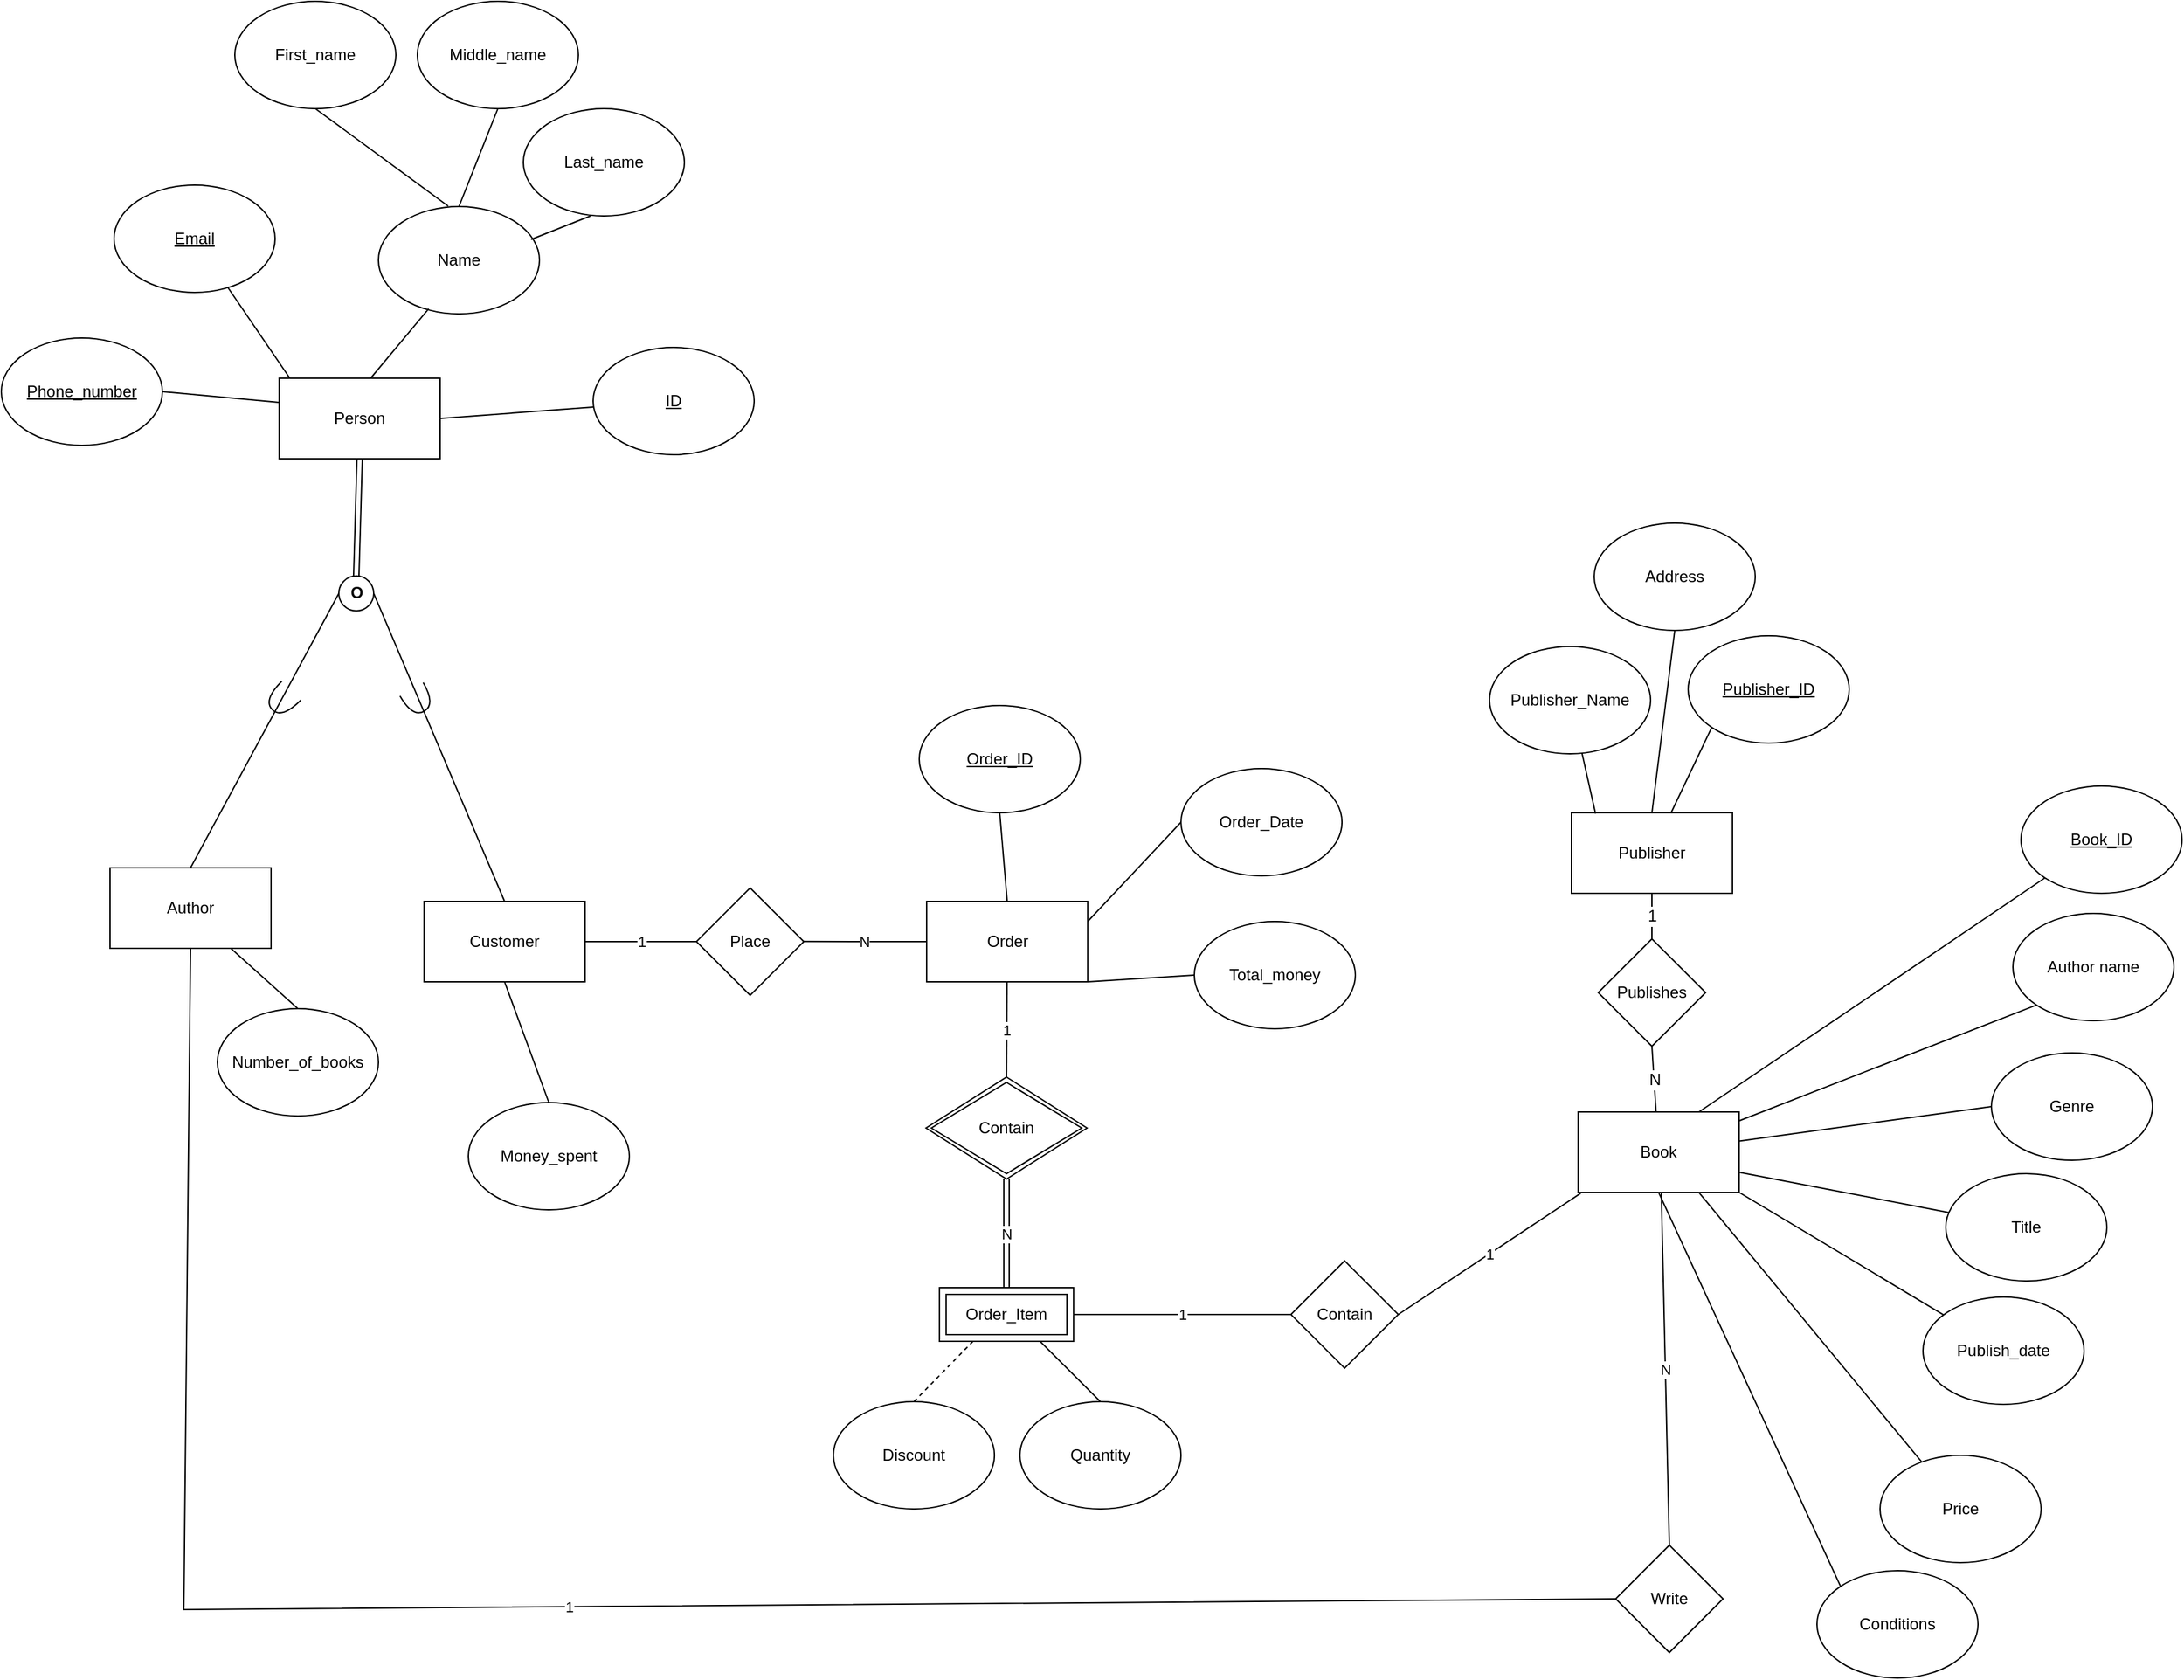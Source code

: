 <mxfile version="24.8.1" pages="2">
  <diagram name="Page-1" id="4_dgeS7d85DwzsJWw55D">
    <mxGraphModel dx="3025" dy="2105" grid="0" gridSize="10" guides="1" tooltips="1" connect="1" arrows="1" fold="1" page="0" pageScale="1" pageWidth="3000" pageHeight="3400" math="0" shadow="0">
      <root>
        <mxCell id="0" />
        <mxCell id="1" parent="0" />
        <mxCell id="o6I07O1_OOtZ4YXk67AV-3" value="Book" style="rounded=0;whiteSpace=wrap;html=1;" parent="1" vertex="1">
          <mxGeometry x="957" y="224" width="120" height="60" as="geometry" />
        </mxCell>
        <mxCell id="o6I07O1_OOtZ4YXk67AV-4" value="&lt;u&gt;Book_ID&lt;/u&gt;" style="ellipse;whiteSpace=wrap;html=1;" parent="1" vertex="1">
          <mxGeometry x="1287" y="-19" width="120" height="80" as="geometry" />
        </mxCell>
        <mxCell id="o6I07O1_OOtZ4YXk67AV-5" value="Title" style="ellipse;whiteSpace=wrap;html=1;" parent="1" vertex="1">
          <mxGeometry x="1231" y="270" width="120" height="80" as="geometry" />
        </mxCell>
        <mxCell id="o6I07O1_OOtZ4YXk67AV-6" value="Author name" style="ellipse;whiteSpace=wrap;html=1;" parent="1" vertex="1">
          <mxGeometry x="1281" y="76" width="120" height="80" as="geometry" />
        </mxCell>
        <mxCell id="o6I07O1_OOtZ4YXk67AV-8" value="Genre" style="ellipse;whiteSpace=wrap;html=1;" parent="1" vertex="1">
          <mxGeometry x="1265" y="180" width="120" height="80" as="geometry" />
        </mxCell>
        <mxCell id="o6I07O1_OOtZ4YXk67AV-12" value="" style="endArrow=none;html=1;rounded=0;fontSize=12;startSize=8;endSize=8;curved=1;entryX=0;entryY=1;entryDx=0;entryDy=0;exitX=0.992;exitY=0.117;exitDx=0;exitDy=0;exitPerimeter=0;" parent="1" source="o6I07O1_OOtZ4YXk67AV-3" target="o6I07O1_OOtZ4YXk67AV-6" edge="1">
          <mxGeometry width="50" height="50" relative="1" as="geometry">
            <mxPoint x="819" y="197" as="sourcePoint" />
            <mxPoint x="869" y="147" as="targetPoint" />
          </mxGeometry>
        </mxCell>
        <mxCell id="o6I07O1_OOtZ4YXk67AV-13" value="" style="endArrow=none;html=1;rounded=0;fontSize=12;startSize=8;endSize=8;curved=1;exitX=0;exitY=0.5;exitDx=0;exitDy=0;" parent="1" source="o6I07O1_OOtZ4YXk67AV-8" target="o6I07O1_OOtZ4YXk67AV-3" edge="1">
          <mxGeometry width="50" height="50" relative="1" as="geometry">
            <mxPoint x="786" y="271" as="sourcePoint" />
            <mxPoint x="836" y="221" as="targetPoint" />
          </mxGeometry>
        </mxCell>
        <mxCell id="o6I07O1_OOtZ4YXk67AV-16" value="" style="endArrow=none;html=1;rounded=0;fontSize=12;startSize=8;endSize=8;curved=1;exitX=0.75;exitY=0;exitDx=0;exitDy=0;" parent="1" source="o6I07O1_OOtZ4YXk67AV-3" target="o6I07O1_OOtZ4YXk67AV-4" edge="1">
          <mxGeometry width="50" height="50" relative="1" as="geometry">
            <mxPoint x="840" y="191" as="sourcePoint" />
            <mxPoint x="816" y="46" as="targetPoint" />
          </mxGeometry>
        </mxCell>
        <mxCell id="o6I07O1_OOtZ4YXk67AV-17" value="" style="endArrow=none;html=1;rounded=0;fontSize=12;startSize=8;endSize=8;curved=1;entryX=1;entryY=0.75;entryDx=0;entryDy=0;" parent="1" source="o6I07O1_OOtZ4YXk67AV-5" target="o6I07O1_OOtZ4YXk67AV-3" edge="1">
          <mxGeometry width="50" height="50" relative="1" as="geometry">
            <mxPoint x="795" y="307" as="sourcePoint" />
            <mxPoint x="845" y="257" as="targetPoint" />
          </mxGeometry>
        </mxCell>
        <mxCell id="o6I07O1_OOtZ4YXk67AV-20" value="Publisher" style="rounded=0;whiteSpace=wrap;html=1;" parent="1" vertex="1">
          <mxGeometry x="952" y="1" width="120" height="60" as="geometry" />
        </mxCell>
        <mxCell id="o6I07O1_OOtZ4YXk67AV-21" value="&lt;u&gt;Publisher_ID&lt;/u&gt;" style="ellipse;whiteSpace=wrap;html=1;" parent="1" vertex="1">
          <mxGeometry x="1039" y="-131" width="120" height="80" as="geometry" />
        </mxCell>
        <mxCell id="o6I07O1_OOtZ4YXk67AV-22" value="" style="endArrow=none;html=1;rounded=0;fontSize=12;startSize=8;endSize=8;curved=1;exitX=0;exitY=1;exitDx=0;exitDy=0;" parent="1" source="o6I07O1_OOtZ4YXk67AV-21" target="o6I07O1_OOtZ4YXk67AV-20" edge="1">
          <mxGeometry width="50" height="50" relative="1" as="geometry">
            <mxPoint x="1136.11" y="103.317" as="sourcePoint" />
            <mxPoint x="1066" y="29" as="targetPoint" />
          </mxGeometry>
        </mxCell>
        <mxCell id="o6I07O1_OOtZ4YXk67AV-23" value="Publisher_Name" style="ellipse;whiteSpace=wrap;html=1;" parent="1" vertex="1">
          <mxGeometry x="891" y="-123" width="120" height="80" as="geometry" />
        </mxCell>
        <mxCell id="o6I07O1_OOtZ4YXk67AV-24" value="" style="endArrow=none;html=1;rounded=0;fontSize=12;startSize=8;endSize=8;curved=1;exitX=0.15;exitY=0.011;exitDx=0;exitDy=0;exitPerimeter=0;" parent="1" source="o6I07O1_OOtZ4YXk67AV-20" target="o6I07O1_OOtZ4YXk67AV-23" edge="1">
          <mxGeometry width="50" height="50" relative="1" as="geometry">
            <mxPoint x="995" y="-218" as="sourcePoint" />
            <mxPoint x="921" y="-264" as="targetPoint" />
          </mxGeometry>
        </mxCell>
        <mxCell id="o6I07O1_OOtZ4YXk67AV-25" value="" style="endArrow=none;html=1;rounded=0;fontSize=12;startSize=8;endSize=8;curved=1;exitX=0.5;exitY=0;exitDx=0;exitDy=0;entryX=0.5;entryY=1;entryDx=0;entryDy=0;" parent="1" source="o6I07O1_OOtZ4YXk67AV-20" target="o6I07O1_OOtZ4YXk67AV-26" edge="1">
          <mxGeometry width="50" height="50" relative="1" as="geometry">
            <mxPoint x="1056.94" y="22.02" as="sourcePoint" />
            <mxPoint x="1050.996" y="-84.003" as="targetPoint" />
          </mxGeometry>
        </mxCell>
        <mxCell id="o6I07O1_OOtZ4YXk67AV-26" value="Address" style="ellipse;whiteSpace=wrap;html=1;" parent="1" vertex="1">
          <mxGeometry x="969" y="-215" width="120" height="80" as="geometry" />
        </mxCell>
        <mxCell id="o6I07O1_OOtZ4YXk67AV-28" value="Publishes" style="rhombus;whiteSpace=wrap;html=1;" parent="1" vertex="1">
          <mxGeometry x="972" y="95" width="80" height="80" as="geometry" />
        </mxCell>
        <mxCell id="o6I07O1_OOtZ4YXk67AV-29" value="1" style="endArrow=none;html=1;rounded=0;fontSize=12;startSize=8;endSize=8;curved=1;exitX=0.5;exitY=0;exitDx=0;exitDy=0;entryX=0.5;entryY=1;entryDx=0;entryDy=0;" parent="1" source="o6I07O1_OOtZ4YXk67AV-28" target="o6I07O1_OOtZ4YXk67AV-20" edge="1">
          <mxGeometry width="50" height="50" relative="1" as="geometry">
            <mxPoint x="961" y="102" as="sourcePoint" />
            <mxPoint x="1011" y="52" as="targetPoint" />
          </mxGeometry>
        </mxCell>
        <mxCell id="o6I07O1_OOtZ4YXk67AV-30" value="N" style="endArrow=none;html=1;rounded=0;fontSize=12;startSize=8;endSize=8;curved=1;entryX=0.5;entryY=1;entryDx=0;entryDy=0;" parent="1" source="o6I07O1_OOtZ4YXk67AV-3" target="o6I07O1_OOtZ4YXk67AV-28" edge="1">
          <mxGeometry width="50" height="50" relative="1" as="geometry">
            <mxPoint x="963" y="224" as="sourcePoint" />
            <mxPoint x="1013" y="174" as="targetPoint" />
          </mxGeometry>
        </mxCell>
        <mxCell id="jFtiMo8EwNsYXTJmnN6S-6" value="Person" style="rounded=0;whiteSpace=wrap;html=1;" parent="1" vertex="1">
          <mxGeometry x="-11" y="-323" width="120" height="60" as="geometry" />
        </mxCell>
        <mxCell id="jFtiMo8EwNsYXTJmnN6S-13" value="&lt;b&gt;O&lt;/b&gt;" style="ellipse;whiteSpace=wrap;html=1;aspect=fixed;" parent="1" vertex="1">
          <mxGeometry x="33.5" y="-175.59" width="26" height="26" as="geometry" />
        </mxCell>
        <mxCell id="jFtiMo8EwNsYXTJmnN6S-14" value="Customer" style="rounded=0;whiteSpace=wrap;html=1;" parent="1" vertex="1">
          <mxGeometry x="97" y="67.0" width="120" height="60" as="geometry" />
        </mxCell>
        <mxCell id="jFtiMo8EwNsYXTJmnN6S-15" value="" style="endArrow=none;html=1;rounded=0;exitX=0.5;exitY=0;exitDx=0;exitDy=0;entryX=1;entryY=0.5;entryDx=0;entryDy=0;" parent="1" source="jFtiMo8EwNsYXTJmnN6S-14" target="jFtiMo8EwNsYXTJmnN6S-13" edge="1">
          <mxGeometry width="50" height="50" relative="1" as="geometry">
            <mxPoint x="-12" y="-103.59" as="sourcePoint" />
            <mxPoint x="38" y="-153.59" as="targetPoint" />
          </mxGeometry>
        </mxCell>
        <mxCell id="jFtiMo8EwNsYXTJmnN6S-16" value="Author" style="rounded=0;whiteSpace=wrap;html=1;" parent="1" vertex="1">
          <mxGeometry x="-137" y="42.0" width="120" height="60" as="geometry" />
        </mxCell>
        <mxCell id="jFtiMo8EwNsYXTJmnN6S-20" value="Name" style="ellipse;whiteSpace=wrap;html=1;" parent="1" vertex="1">
          <mxGeometry x="63" y="-451" width="120" height="80" as="geometry" />
        </mxCell>
        <mxCell id="jFtiMo8EwNsYXTJmnN6S-21" value="&lt;u&gt;Email&lt;/u&gt;" style="ellipse;whiteSpace=wrap;html=1;" parent="1" vertex="1">
          <mxGeometry x="-134" y="-467" width="120" height="80" as="geometry" />
        </mxCell>
        <mxCell id="jFtiMo8EwNsYXTJmnN6S-22" value="&lt;u&gt;Phone_number&lt;/u&gt;" style="ellipse;whiteSpace=wrap;html=1;" parent="1" vertex="1">
          <mxGeometry x="-218" y="-353" width="120" height="80" as="geometry" />
        </mxCell>
        <mxCell id="jFtiMo8EwNsYXTJmnN6S-23" value="" style="endArrow=none;html=1;rounded=0;exitX=1;exitY=0.5;exitDx=0;exitDy=0;" parent="1" source="jFtiMo8EwNsYXTJmnN6S-22" edge="1">
          <mxGeometry width="50" height="50" relative="1" as="geometry">
            <mxPoint x="-61" y="-255" as="sourcePoint" />
            <mxPoint x="-11" y="-305" as="targetPoint" />
          </mxGeometry>
        </mxCell>
        <mxCell id="jFtiMo8EwNsYXTJmnN6S-24" value="" style="endArrow=none;html=1;rounded=0;entryX=0.312;entryY=0.953;entryDx=0;entryDy=0;entryPerimeter=0;exitX=0.569;exitY=-0.002;exitDx=0;exitDy=0;exitPerimeter=0;" parent="1" source="jFtiMo8EwNsYXTJmnN6S-6" target="jFtiMo8EwNsYXTJmnN6S-20" edge="1">
          <mxGeometry width="50" height="50" relative="1" as="geometry">
            <mxPoint x="63" y="-321" as="sourcePoint" />
            <mxPoint x="113" y="-371" as="targetPoint" />
          </mxGeometry>
        </mxCell>
        <mxCell id="jFtiMo8EwNsYXTJmnN6S-27" value="" style="endArrow=none;html=1;rounded=0;" parent="1" target="jFtiMo8EwNsYXTJmnN6S-21" edge="1">
          <mxGeometry width="50" height="50" relative="1" as="geometry">
            <mxPoint x="-3" y="-323" as="sourcePoint" />
            <mxPoint x="47" y="-373" as="targetPoint" />
          </mxGeometry>
        </mxCell>
        <mxCell id="jFtiMo8EwNsYXTJmnN6S-28" value="First_name" style="ellipse;whiteSpace=wrap;html=1;" parent="1" vertex="1">
          <mxGeometry x="-44" y="-604" width="120" height="80" as="geometry" />
        </mxCell>
        <mxCell id="jFtiMo8EwNsYXTJmnN6S-29" value="Middle_name" style="ellipse;whiteSpace=wrap;html=1;" parent="1" vertex="1">
          <mxGeometry x="92" y="-604" width="120" height="80" as="geometry" />
        </mxCell>
        <mxCell id="jFtiMo8EwNsYXTJmnN6S-30" value="Last_name" style="ellipse;whiteSpace=wrap;html=1;" parent="1" vertex="1">
          <mxGeometry x="171" y="-524" width="120" height="80" as="geometry" />
        </mxCell>
        <mxCell id="jFtiMo8EwNsYXTJmnN6S-31" value="" style="endArrow=none;html=1;rounded=0;entryX=0.5;entryY=1;entryDx=0;entryDy=0;exitX=0.433;exitY=-0.005;exitDx=0;exitDy=0;exitPerimeter=0;" parent="1" source="jFtiMo8EwNsYXTJmnN6S-20" target="jFtiMo8EwNsYXTJmnN6S-28" edge="1">
          <mxGeometry width="50" height="50" relative="1" as="geometry">
            <mxPoint x="107" y="-451" as="sourcePoint" />
            <mxPoint x="29.426" y="-509.716" as="targetPoint" />
          </mxGeometry>
        </mxCell>
        <mxCell id="jFtiMo8EwNsYXTJmnN6S-32" value="" style="endArrow=none;html=1;rounded=0;exitX=0.5;exitY=0;exitDx=0;exitDy=0;entryX=0.5;entryY=1;entryDx=0;entryDy=0;" parent="1" source="jFtiMo8EwNsYXTJmnN6S-20" target="jFtiMo8EwNsYXTJmnN6S-29" edge="1">
          <mxGeometry width="50" height="50" relative="1" as="geometry">
            <mxPoint x="71" y="-448" as="sourcePoint" />
            <mxPoint x="121" y="-498" as="targetPoint" />
          </mxGeometry>
        </mxCell>
        <mxCell id="jFtiMo8EwNsYXTJmnN6S-34" value="" style="endArrow=none;html=1;rounded=0;exitX=0.948;exitY=0.306;exitDx=0;exitDy=0;exitPerimeter=0;" parent="1" source="jFtiMo8EwNsYXTJmnN6S-20" edge="1">
          <mxGeometry width="50" height="50" relative="1" as="geometry">
            <mxPoint x="171" y="-394" as="sourcePoint" />
            <mxPoint x="221" y="-444" as="targetPoint" />
          </mxGeometry>
        </mxCell>
        <mxCell id="jFtiMo8EwNsYXTJmnN6S-35" value="" style="shape=requiredInterface;html=1;verticalLabelPosition=bottom;sketch=0;rotation=60;" parent="1" vertex="1">
          <mxGeometry x="83" y="-93.0" width="18.88" height="20" as="geometry" />
        </mxCell>
        <mxCell id="q8TvVPf23e_hyGu6hidc-4" value="Place" style="rhombus;whiteSpace=wrap;html=1;" parent="1" vertex="1">
          <mxGeometry x="300" y="57" width="80" height="80" as="geometry" />
        </mxCell>
        <mxCell id="q8TvVPf23e_hyGu6hidc-5" value="1" style="endArrow=none;html=1;rounded=0;entryX=0;entryY=0.5;entryDx=0;entryDy=0;exitX=1;exitY=0.5;exitDx=0;exitDy=0;" parent="1" source="jFtiMo8EwNsYXTJmnN6S-14" target="q8TvVPf23e_hyGu6hidc-4" edge="1">
          <mxGeometry width="50" height="50" relative="1" as="geometry">
            <mxPoint x="181" y="53" as="sourcePoint" />
            <mxPoint x="291" y="12" as="targetPoint" />
          </mxGeometry>
        </mxCell>
        <mxCell id="q8TvVPf23e_hyGu6hidc-6" value="Order" style="rounded=0;whiteSpace=wrap;html=1;" parent="1" vertex="1">
          <mxGeometry x="471.56" y="67" width="120" height="60" as="geometry" />
        </mxCell>
        <mxCell id="q8TvVPf23e_hyGu6hidc-7" value="N" style="endArrow=none;html=1;rounded=0;entryX=0;entryY=0.5;entryDx=0;entryDy=0;exitX=0.989;exitY=0.499;exitDx=0;exitDy=0;exitPerimeter=0;" parent="1" source="q8TvVPf23e_hyGu6hidc-4" target="q8TvVPf23e_hyGu6hidc-6" edge="1">
          <mxGeometry width="50" height="50" relative="1" as="geometry">
            <mxPoint x="415" y="96" as="sourcePoint" />
            <mxPoint x="465" y="46" as="targetPoint" />
          </mxGeometry>
        </mxCell>
        <mxCell id="q8TvVPf23e_hyGu6hidc-8" value="Write" style="rhombus;whiteSpace=wrap;html=1;" parent="1" vertex="1">
          <mxGeometry x="985" y="547" width="80" height="80" as="geometry" />
        </mxCell>
        <mxCell id="q8TvVPf23e_hyGu6hidc-9" value="1" style="endArrow=none;html=1;rounded=0;entryX=0;entryY=0.5;entryDx=0;entryDy=0;exitX=0.5;exitY=1;exitDx=0;exitDy=0;" parent="1" source="jFtiMo8EwNsYXTJmnN6S-16" target="q8TvVPf23e_hyGu6hidc-8" edge="1">
          <mxGeometry width="50" height="50" relative="1" as="geometry">
            <mxPoint x="297" y="656" as="sourcePoint" />
            <mxPoint x="647" y="415" as="targetPoint" />
            <Array as="points">
              <mxPoint x="-82" y="595" />
            </Array>
          </mxGeometry>
        </mxCell>
        <mxCell id="q8TvVPf23e_hyGu6hidc-10" value="N" style="endArrow=none;html=1;rounded=0;exitX=0.5;exitY=0;exitDx=0;exitDy=0;" parent="1" source="q8TvVPf23e_hyGu6hidc-8" edge="1">
          <mxGeometry width="50" height="50" relative="1" as="geometry">
            <mxPoint x="969" y="334" as="sourcePoint" />
            <mxPoint x="1019" y="284" as="targetPoint" />
          </mxGeometry>
        </mxCell>
        <mxCell id="q8TvVPf23e_hyGu6hidc-11" value="&lt;u&gt;Order_ID&lt;/u&gt;" style="ellipse;whiteSpace=wrap;html=1;" parent="1" vertex="1">
          <mxGeometry x="466" y="-79" width="120" height="80" as="geometry" />
        </mxCell>
        <mxCell id="q8TvVPf23e_hyGu6hidc-16" value="Order_Date" style="ellipse;whiteSpace=wrap;html=1;" parent="1" vertex="1">
          <mxGeometry x="661.06" y="-32" width="120" height="80" as="geometry" />
        </mxCell>
        <mxCell id="q8TvVPf23e_hyGu6hidc-17" value="" style="endArrow=none;html=1;rounded=0;exitX=1;exitY=0.25;exitDx=0;exitDy=0;entryX=0;entryY=0.5;entryDx=0;entryDy=0;" parent="1" source="q8TvVPf23e_hyGu6hidc-6" target="q8TvVPf23e_hyGu6hidc-16" edge="1">
          <mxGeometry width="50" height="50" relative="1" as="geometry">
            <mxPoint x="635" y="96" as="sourcePoint" />
            <mxPoint x="685" y="46" as="targetPoint" />
          </mxGeometry>
        </mxCell>
        <mxCell id="q8TvVPf23e_hyGu6hidc-21" value="1" style="endArrow=none;html=1;rounded=0;exitX=0.5;exitY=0;exitDx=0;exitDy=0;" parent="1" source="q8TvVPf23e_hyGu6hidc-33" target="q8TvVPf23e_hyGu6hidc-6" edge="1">
          <mxGeometry width="50" height="50" relative="1" as="geometry">
            <mxPoint x="526" y="200" as="sourcePoint" />
            <mxPoint x="525" y="126" as="targetPoint" />
          </mxGeometry>
        </mxCell>
        <mxCell id="q8TvVPf23e_hyGu6hidc-28" value="Order_Item" style="shape=ext;margin=3;double=1;whiteSpace=wrap;html=1;align=center;" parent="1" vertex="1">
          <mxGeometry x="481.06" y="355" width="100" height="40" as="geometry" />
        </mxCell>
        <mxCell id="q8TvVPf23e_hyGu6hidc-33" value="Contain" style="shape=rhombus;double=1;perimeter=rhombusPerimeter;whiteSpace=wrap;html=1;align=center;" parent="1" vertex="1">
          <mxGeometry x="471.06" y="198" width="120" height="76" as="geometry" />
        </mxCell>
        <mxCell id="q8TvVPf23e_hyGu6hidc-36" value="Discount" style="ellipse;whiteSpace=wrap;html=1;" parent="1" vertex="1">
          <mxGeometry x="402.06" y="440" width="120" height="80" as="geometry" />
        </mxCell>
        <mxCell id="q8TvVPf23e_hyGu6hidc-37" value="" style="endArrow=none;dashed=1;html=1;rounded=0;exitX=0.5;exitY=0;exitDx=0;exitDy=0;entryX=0.25;entryY=1;entryDx=0;entryDy=0;" parent="1" source="q8TvVPf23e_hyGu6hidc-36" target="q8TvVPf23e_hyGu6hidc-28" edge="1">
          <mxGeometry width="50" height="50" relative="1" as="geometry">
            <mxPoint x="496.06" y="445" as="sourcePoint" />
            <mxPoint x="546.06" y="395" as="targetPoint" />
          </mxGeometry>
        </mxCell>
        <mxCell id="q8TvVPf23e_hyGu6hidc-38" value="Contain" style="rhombus;whiteSpace=wrap;html=1;" parent="1" vertex="1">
          <mxGeometry x="743" y="335" width="80" height="80" as="geometry" />
        </mxCell>
        <mxCell id="q8TvVPf23e_hyGu6hidc-39" value="1" style="endArrow=none;html=1;rounded=0;entryX=0;entryY=0.5;entryDx=0;entryDy=0;exitX=1;exitY=0.5;exitDx=0;exitDy=0;" parent="1" source="q8TvVPf23e_hyGu6hidc-28" target="q8TvVPf23e_hyGu6hidc-38" edge="1">
          <mxGeometry width="50" height="50" relative="1" as="geometry">
            <mxPoint x="584" y="379" as="sourcePoint" />
            <mxPoint x="758" y="377" as="targetPoint" />
          </mxGeometry>
        </mxCell>
        <mxCell id="q8TvVPf23e_hyGu6hidc-40" value="1" style="endArrow=none;html=1;rounded=0;exitX=1;exitY=0.5;exitDx=0;exitDy=0;" parent="1" source="q8TvVPf23e_hyGu6hidc-38" edge="1">
          <mxGeometry width="50" height="50" relative="1" as="geometry">
            <mxPoint x="909" y="334.55" as="sourcePoint" />
            <mxPoint x="959" y="284.55" as="targetPoint" />
          </mxGeometry>
        </mxCell>
        <mxCell id="3s1TShamk8GTOm4zsZ95-8" value="Quantity" style="ellipse;whiteSpace=wrap;html=1;" parent="1" vertex="1">
          <mxGeometry x="541.06" y="440" width="120" height="80" as="geometry" />
        </mxCell>
        <mxCell id="3s1TShamk8GTOm4zsZ95-9" value="" style="endArrow=none;html=1;rounded=0;exitX=0.5;exitY=0;exitDx=0;exitDy=0;entryX=0.75;entryY=1;entryDx=0;entryDy=0;" parent="1" source="3s1TShamk8GTOm4zsZ95-8" target="q8TvVPf23e_hyGu6hidc-28" edge="1">
          <mxGeometry width="50" height="50" relative="1" as="geometry">
            <mxPoint x="522.06" y="445" as="sourcePoint" />
            <mxPoint x="572.06" y="395" as="targetPoint" />
          </mxGeometry>
        </mxCell>
        <mxCell id="MKaay7IfGedZ16hl2SN3-2" value="" style="endArrow=none;html=1;rounded=0;exitX=0.5;exitY=0;exitDx=0;exitDy=0;entryX=0.5;entryY=1;entryDx=0;entryDy=0;" parent="1" source="q8TvVPf23e_hyGu6hidc-6" target="q8TvVPf23e_hyGu6hidc-11" edge="1">
          <mxGeometry width="50" height="50" relative="1" as="geometry">
            <mxPoint x="576" y="20" as="sourcePoint" />
            <mxPoint x="532" y="35" as="targetPoint" />
          </mxGeometry>
        </mxCell>
        <mxCell id="5Iph2HmhyzpjuYk20Se7-1" value="" style="shape=link;html=1;rounded=0;exitX=0.5;exitY=0;exitDx=0;exitDy=0;entryX=0.5;entryY=1;entryDx=0;entryDy=0;" parent="1" source="jFtiMo8EwNsYXTJmnN6S-13" target="jFtiMo8EwNsYXTJmnN6S-6" edge="1">
          <mxGeometry relative="1" as="geometry">
            <mxPoint x="74" y="233" as="sourcePoint" />
            <mxPoint x="-83" y="-89" as="targetPoint" />
          </mxGeometry>
        </mxCell>
        <mxCell id="5Iph2HmhyzpjuYk20Se7-4" value="" style="endArrow=none;html=1;rounded=0;exitX=0.5;exitY=0;exitDx=0;exitDy=0;entryX=0;entryY=0.5;entryDx=0;entryDy=0;" parent="1" source="jFtiMo8EwNsYXTJmnN6S-16" target="jFtiMo8EwNsYXTJmnN6S-13" edge="1">
          <mxGeometry width="50" height="50" relative="1" as="geometry">
            <mxPoint x="-380" y="52" as="sourcePoint" />
            <mxPoint x="34" y="-163" as="targetPoint" />
          </mxGeometry>
        </mxCell>
        <mxCell id="jFtiMo8EwNsYXTJmnN6S-38" value="" style="shape=requiredInterface;html=1;verticalLabelPosition=bottom;sketch=0;rotation=135;" parent="1" vertex="1">
          <mxGeometry x="-19" y="-93.0" width="20" height="20" as="geometry" />
        </mxCell>
        <mxCell id="5Iph2HmhyzpjuYk20Se7-10" value="Number_of_books" style="ellipse;whiteSpace=wrap;html=1;" parent="1" vertex="1">
          <mxGeometry x="-57" y="147" width="120" height="80" as="geometry" />
        </mxCell>
        <mxCell id="5Iph2HmhyzpjuYk20Se7-11" value="" style="endArrow=none;html=1;rounded=0;exitX=0.75;exitY=1;exitDx=0;exitDy=0;entryX=0.5;entryY=0;entryDx=0;entryDy=0;" parent="1" source="jFtiMo8EwNsYXTJmnN6S-16" target="5Iph2HmhyzpjuYk20Se7-10" edge="1">
          <mxGeometry width="50" height="50" relative="1" as="geometry">
            <mxPoint x="-2" y="306" as="sourcePoint" />
            <mxPoint x="58" y="159" as="targetPoint" />
          </mxGeometry>
        </mxCell>
        <mxCell id="5Iph2HmhyzpjuYk20Se7-12" value="Publish_date" style="ellipse;whiteSpace=wrap;html=1;" parent="1" vertex="1">
          <mxGeometry x="1214" y="362" width="120" height="80" as="geometry" />
        </mxCell>
        <mxCell id="5Iph2HmhyzpjuYk20Se7-13" value="" style="endArrow=none;html=1;rounded=0;fontSize=12;startSize=8;endSize=8;curved=1;entryX=1;entryY=1;entryDx=0;entryDy=0;" parent="1" source="5Iph2HmhyzpjuYk20Se7-12" target="o6I07O1_OOtZ4YXk67AV-3" edge="1">
          <mxGeometry width="50" height="50" relative="1" as="geometry">
            <mxPoint x="773" y="409" as="sourcePoint" />
            <mxPoint x="1055" y="386" as="targetPoint" />
          </mxGeometry>
        </mxCell>
        <mxCell id="5Iph2HmhyzpjuYk20Se7-14" value="N" style="shape=link;html=1;rounded=0;exitX=0.5;exitY=0;exitDx=0;exitDy=0;entryX=0.5;entryY=1;entryDx=0;entryDy=0;" parent="1" source="q8TvVPf23e_hyGu6hidc-28" target="q8TvVPf23e_hyGu6hidc-33" edge="1">
          <mxGeometry relative="1" as="geometry">
            <mxPoint x="57" y="-166" as="sourcePoint" />
            <mxPoint x="59" y="-253" as="targetPoint" />
          </mxGeometry>
        </mxCell>
        <mxCell id="5Iph2HmhyzpjuYk20Se7-16" value="Money_spent" style="ellipse;whiteSpace=wrap;html=1;" parent="1" vertex="1">
          <mxGeometry x="130" y="217" width="120" height="80" as="geometry" />
        </mxCell>
        <mxCell id="5Iph2HmhyzpjuYk20Se7-17" value="" style="endArrow=none;html=1;rounded=0;exitX=0.5;exitY=1;exitDx=0;exitDy=0;entryX=0.5;entryY=0;entryDx=0;entryDy=0;" parent="1" source="jFtiMo8EwNsYXTJmnN6S-14" target="5Iph2HmhyzpjuYk20Se7-16" edge="1">
          <mxGeometry width="50" height="50" relative="1" as="geometry">
            <mxPoint x="197" y="77" as="sourcePoint" />
            <mxPoint x="260" y="11" as="targetPoint" />
          </mxGeometry>
        </mxCell>
        <mxCell id="5Iph2HmhyzpjuYk20Se7-18" value="Total_money" style="ellipse;whiteSpace=wrap;html=1;" parent="1" vertex="1">
          <mxGeometry x="671" y="82" width="120" height="80" as="geometry" />
        </mxCell>
        <mxCell id="5Iph2HmhyzpjuYk20Se7-19" value="" style="endArrow=none;html=1;rounded=0;exitX=1;exitY=1;exitDx=0;exitDy=0;entryX=0;entryY=0.5;entryDx=0;entryDy=0;" parent="1" source="q8TvVPf23e_hyGu6hidc-6" target="5Iph2HmhyzpjuYk20Se7-18" edge="1">
          <mxGeometry width="50" height="50" relative="1" as="geometry">
            <mxPoint x="602" y="92" as="sourcePoint" />
            <mxPoint x="721" y="85" as="targetPoint" />
          </mxGeometry>
        </mxCell>
        <mxCell id="zx2yQ77F0J7ocwCOWvDu-34" value="&lt;u&gt;ID&lt;/u&gt;" style="ellipse;whiteSpace=wrap;html=1;" parent="1" vertex="1">
          <mxGeometry x="223" y="-346" width="120" height="80" as="geometry" />
        </mxCell>
        <mxCell id="zx2yQ77F0J7ocwCOWvDu-36" value="" style="endArrow=none;html=1;rounded=0;exitX=1;exitY=0.5;exitDx=0;exitDy=0;" parent="1" source="jFtiMo8EwNsYXTJmnN6S-6" target="zx2yQ77F0J7ocwCOWvDu-34" edge="1">
          <mxGeometry width="50" height="50" relative="1" as="geometry">
            <mxPoint x="7" y="-313" as="sourcePoint" />
            <mxPoint x="-39" y="-381" as="targetPoint" />
          </mxGeometry>
        </mxCell>
        <mxCell id="rsX4YcIpPeKFyfZl2VqN-1" value="Price" style="ellipse;whiteSpace=wrap;html=1;" parent="1" vertex="1">
          <mxGeometry x="1182" y="480" width="120" height="80" as="geometry" />
        </mxCell>
        <mxCell id="rsX4YcIpPeKFyfZl2VqN-3" value="" style="endArrow=none;html=1;rounded=0;fontSize=12;startSize=8;endSize=8;curved=1;entryX=0.75;entryY=1;entryDx=0;entryDy=0;" parent="1" source="rsX4YcIpPeKFyfZl2VqN-1" target="o6I07O1_OOtZ4YXk67AV-3" edge="1">
          <mxGeometry width="50" height="50" relative="1" as="geometry">
            <mxPoint x="1185" y="427" as="sourcePoint" />
            <mxPoint x="1054" y="349" as="targetPoint" />
          </mxGeometry>
        </mxCell>
        <mxCell id="TbhTJXSzmJJHlAf0EsSx-1" value="Conditions" style="ellipse;whiteSpace=wrap;html=1;" vertex="1" parent="1">
          <mxGeometry x="1135" y="566" width="120" height="80" as="geometry" />
        </mxCell>
        <mxCell id="TbhTJXSzmJJHlAf0EsSx-2" value="" style="endArrow=none;html=1;rounded=0;fontSize=12;startSize=8;endSize=8;curved=1;entryX=0.5;entryY=1;entryDx=0;entryDy=0;exitX=0;exitY=0;exitDx=0;exitDy=0;" edge="1" parent="1" source="TbhTJXSzmJJHlAf0EsSx-1" target="o6I07O1_OOtZ4YXk67AV-3">
          <mxGeometry width="50" height="50" relative="1" as="geometry">
            <mxPoint x="1220" y="496" as="sourcePoint" />
            <mxPoint x="1027" y="294" as="targetPoint" />
          </mxGeometry>
        </mxCell>
      </root>
    </mxGraphModel>
  </diagram>
  <diagram id="qqTnfwvuupk0LPFFzMJ1" name="Page-2">
    <mxGraphModel dx="2736" dy="949" grid="1" gridSize="10" guides="1" tooltips="1" connect="1" arrows="1" fold="1" page="1" pageScale="1" pageWidth="827" pageHeight="1169" math="0" shadow="0">
      <root>
        <mxCell id="0" />
        <mxCell id="1" parent="0" />
        <mxCell id="oSIoTXiGH7-U2VM_6k2F-1" value="&lt;u&gt;ID&lt;/u&gt;" style="rounded=0;whiteSpace=wrap;html=1;" parent="1" vertex="1">
          <mxGeometry x="-386.06" y="830" width="120" height="60" as="geometry" />
        </mxCell>
        <mxCell id="oSIoTXiGH7-U2VM_6k2F-2" value="Email" style="rounded=0;whiteSpace=wrap;html=1;" parent="1" vertex="1">
          <mxGeometry x="-266.06" y="830" width="120" height="60" as="geometry" />
        </mxCell>
        <mxCell id="oSIoTXiGH7-U2VM_6k2F-3" value="First_name" style="rounded=0;whiteSpace=wrap;html=1;" parent="1" vertex="1">
          <mxGeometry x="-26.06" y="830" width="120" height="60" as="geometry" />
        </mxCell>
        <mxCell id="oSIoTXiGH7-U2VM_6k2F-4" value="Middle_name" style="rounded=0;whiteSpace=wrap;html=1;" parent="1" vertex="1">
          <mxGeometry x="93.94" y="830" width="120" height="60" as="geometry" />
        </mxCell>
        <mxCell id="oSIoTXiGH7-U2VM_6k2F-5" value="Last_name" style="rounded=0;whiteSpace=wrap;html=1;" parent="1" vertex="1">
          <mxGeometry x="213.94" y="830" width="120" height="60" as="geometry" />
        </mxCell>
        <mxCell id="oSIoTXiGH7-U2VM_6k2F-6" value="Person" style="text;html=1;align=center;verticalAlign=middle;resizable=0;points=[];autosize=1;strokeColor=none;fillColor=none;" parent="1" vertex="1">
          <mxGeometry x="-386.06" y="796" width="56" height="26" as="geometry" />
        </mxCell>
        <mxCell id="oSIoTXiGH7-U2VM_6k2F-7" style="edgeStyle=orthogonalEdgeStyle;rounded=0;orthogonalLoop=1;jettySize=auto;html=1;entryX=0;entryY=0.5;entryDx=0;entryDy=0;exitX=0;exitY=0.5;exitDx=0;exitDy=0;" parent="1" source="oSIoTXiGH7-U2VM_6k2F-8" target="oSIoTXiGH7-U2VM_6k2F-30" edge="1">
          <mxGeometry relative="1" as="geometry" />
        </mxCell>
        <mxCell id="oSIoTXiGH7-U2VM_6k2F-8" value="&lt;u&gt;Order_ID&lt;/u&gt;" style="rounded=0;whiteSpace=wrap;html=1;" parent="1" vertex="1">
          <mxGeometry x="-382" y="1571" width="120" height="60" as="geometry" />
        </mxCell>
        <mxCell id="oSIoTXiGH7-U2VM_6k2F-9" value="Quantity" style="rounded=0;whiteSpace=wrap;html=1;" parent="1" vertex="1">
          <mxGeometry x="-262" y="1571" width="120" height="60" as="geometry" />
        </mxCell>
        <mxCell id="oSIoTXiGH7-U2VM_6k2F-10" value="Discount" style="rounded=0;whiteSpace=wrap;html=1;" parent="1" vertex="1">
          <mxGeometry x="-142" y="1571" width="120" height="60" as="geometry" />
        </mxCell>
        <mxCell id="oSIoTXiGH7-U2VM_6k2F-11" value="Order_item" style="text;html=1;align=center;verticalAlign=middle;resizable=0;points=[];autosize=1;strokeColor=none;fillColor=none;" parent="1" vertex="1">
          <mxGeometry x="-377" y="1536" width="78" height="26" as="geometry" />
        </mxCell>
        <mxCell id="oSIoTXiGH7-U2VM_6k2F-12" value="&lt;u&gt;Publisher_ID&lt;/u&gt;" style="rounded=0;whiteSpace=wrap;html=1;" parent="1" vertex="1">
          <mxGeometry x="-382" y="1344" width="120" height="60" as="geometry" />
        </mxCell>
        <mxCell id="oSIoTXiGH7-U2VM_6k2F-13" value="&lt;span style=&quot;forced-color-adjust: none; color: rgb(0, 0, 0); font-family: Helvetica; font-size: 12px; font-style: normal; font-variant-ligatures: normal; font-variant-caps: normal; font-weight: 400; letter-spacing: normal; orphans: 2; text-align: center; text-indent: 0px; text-transform: none; widows: 2; word-spacing: 0px; -webkit-text-stroke-width: 0px; white-space: normal; background-color: rgb(255, 255, 255);&quot;&gt;Publisher_name&lt;/span&gt;" style="rounded=0;whiteSpace=wrap;html=1;" parent="1" vertex="1">
          <mxGeometry x="-262" y="1344" width="120" height="60" as="geometry" />
        </mxCell>
        <mxCell id="oSIoTXiGH7-U2VM_6k2F-14" value="Address" style="rounded=0;whiteSpace=wrap;html=1;" parent="1" vertex="1">
          <mxGeometry x="-142" y="1344" width="120" height="60" as="geometry" />
        </mxCell>
        <mxCell id="oSIoTXiGH7-U2VM_6k2F-15" value="&lt;u&gt;Book_ID&lt;/u&gt;" style="rounded=0;whiteSpace=wrap;html=1;" parent="1" vertex="1">
          <mxGeometry x="-382" y="1453" width="120" height="60" as="geometry" />
        </mxCell>
        <mxCell id="oSIoTXiGH7-U2VM_6k2F-16" value="Author_name" style="rounded=0;whiteSpace=wrap;html=1;" parent="1" vertex="1">
          <mxGeometry x="-262" y="1453" width="120" height="60" as="geometry" />
        </mxCell>
        <mxCell id="oSIoTXiGH7-U2VM_6k2F-17" value="Genre" style="rounded=0;whiteSpace=wrap;html=1;" parent="1" vertex="1">
          <mxGeometry x="-142" y="1453" width="120" height="60" as="geometry" />
        </mxCell>
        <mxCell id="oSIoTXiGH7-U2VM_6k2F-18" value="Title" style="rounded=0;whiteSpace=wrap;html=1;" parent="1" vertex="1">
          <mxGeometry x="98" y="1453" width="120" height="60" as="geometry" />
        </mxCell>
        <mxCell id="oSIoTXiGH7-U2VM_6k2F-19" value="Publish_date" style="rounded=0;whiteSpace=wrap;html=1;" parent="1" vertex="1">
          <mxGeometry x="218" y="1453" width="120" height="60" as="geometry" />
        </mxCell>
        <mxCell id="oSIoTXiGH7-U2VM_6k2F-20" value="Book" style="text;html=1;align=center;verticalAlign=middle;resizable=0;points=[];autosize=1;strokeColor=none;fillColor=none;" parent="1" vertex="1">
          <mxGeometry x="-376" y="1419" width="45" height="26" as="geometry" />
        </mxCell>
        <mxCell id="oSIoTXiGH7-U2VM_6k2F-21" style="edgeStyle=orthogonalEdgeStyle;rounded=0;orthogonalLoop=1;jettySize=auto;html=1;entryX=0;entryY=0.75;entryDx=0;entryDy=0;exitX=0;exitY=0.5;exitDx=0;exitDy=0;" parent="1" source="oSIoTXiGH7-U2VM_6k2F-22" target="oSIoTXiGH7-U2VM_6k2F-1" edge="1">
          <mxGeometry relative="1" as="geometry">
            <Array as="points">
              <mxPoint x="-501.06" y="998" />
              <mxPoint x="-501.06" y="875" />
            </Array>
          </mxGeometry>
        </mxCell>
        <mxCell id="oSIoTXiGH7-U2VM_6k2F-22" value="&lt;u&gt;ID&lt;/u&gt;" style="rounded=0;whiteSpace=wrap;html=1;" parent="1" vertex="1">
          <mxGeometry x="-386.06" y="968" width="120" height="60" as="geometry" />
        </mxCell>
        <mxCell id="oSIoTXiGH7-U2VM_6k2F-23" value="&lt;span style=&quot;color: rgb(0, 0, 0); font-family: Helvetica; font-size: 12px; font-style: normal; font-variant-ligatures: normal; font-variant-caps: normal; font-weight: 400; letter-spacing: normal; orphans: 2; text-align: center; text-indent: 0px; text-transform: none; widows: 2; word-spacing: 0px; -webkit-text-stroke-width: 0px; white-space: normal; background-color: rgb(255, 255, 255); text-decoration-thickness: initial; text-decoration-style: initial; text-decoration-color: initial; display: inline !important; float: none;&quot;&gt;Number_of_books&lt;/span&gt;" style="rounded=0;whiteSpace=wrap;html=1;" parent="1" vertex="1">
          <mxGeometry x="-266.06" y="968" width="120" height="60" as="geometry" />
        </mxCell>
        <mxCell id="oSIoTXiGH7-U2VM_6k2F-24" value="Author" style="text;html=1;align=center;verticalAlign=middle;resizable=0;points=[];autosize=1;strokeColor=none;fillColor=none;" parent="1" vertex="1">
          <mxGeometry x="-384.06" y="934" width="53" height="26" as="geometry" />
        </mxCell>
        <mxCell id="oSIoTXiGH7-U2VM_6k2F-25" style="edgeStyle=orthogonalEdgeStyle;rounded=0;orthogonalLoop=1;jettySize=auto;html=1;exitX=0;exitY=0.5;exitDx=0;exitDy=0;entryX=0;entryY=0.5;entryDx=0;entryDy=0;" parent="1" source="oSIoTXiGH7-U2VM_6k2F-26" target="oSIoTXiGH7-U2VM_6k2F-1" edge="1">
          <mxGeometry relative="1" as="geometry">
            <Array as="points">
              <mxPoint x="-516.06" y="1130" />
              <mxPoint x="-516.06" y="860" />
            </Array>
          </mxGeometry>
        </mxCell>
        <mxCell id="oSIoTXiGH7-U2VM_6k2F-26" value="&lt;u&gt;ID&lt;/u&gt;" style="rounded=0;whiteSpace=wrap;html=1;" parent="1" vertex="1">
          <mxGeometry x="-386.06" y="1100" width="120" height="60" as="geometry" />
        </mxCell>
        <mxCell id="oSIoTXiGH7-U2VM_6k2F-27" value="Money_spent" style="rounded=0;whiteSpace=wrap;html=1;" parent="1" vertex="1">
          <mxGeometry x="-266.06" y="1100" width="120" height="60" as="geometry" />
        </mxCell>
        <mxCell id="oSIoTXiGH7-U2VM_6k2F-28" value="Customer" style="text;html=1;align=center;verticalAlign=middle;resizable=0;points=[];autosize=1;strokeColor=none;fillColor=none;" parent="1" vertex="1">
          <mxGeometry x="-388.56" y="1065" width="70" height="26" as="geometry" />
        </mxCell>
        <mxCell id="oSIoTXiGH7-U2VM_6k2F-29" value="Phone_number" style="rounded=0;whiteSpace=wrap;html=1;" parent="1" vertex="1">
          <mxGeometry x="-146.06" y="830" width="120" height="60" as="geometry" />
        </mxCell>
        <mxCell id="oSIoTXiGH7-U2VM_6k2F-30" value="&lt;u&gt;Order_ID&lt;/u&gt;" style="rounded=0;whiteSpace=wrap;html=1;" parent="1" vertex="1">
          <mxGeometry x="-382" y="1214" width="120" height="60" as="geometry" />
        </mxCell>
        <mxCell id="oSIoTXiGH7-U2VM_6k2F-31" value="Total_money" style="rounded=0;whiteSpace=wrap;html=1;" parent="1" vertex="1">
          <mxGeometry x="-262" y="1214" width="120" height="60" as="geometry" />
        </mxCell>
        <mxCell id="oSIoTXiGH7-U2VM_6k2F-32" value="Order_date" style="rounded=0;whiteSpace=wrap;html=1;" parent="1" vertex="1">
          <mxGeometry x="-142" y="1214" width="120" height="60" as="geometry" />
        </mxCell>
        <mxCell id="oSIoTXiGH7-U2VM_6k2F-33" value="Orders" style="text;html=1;align=center;verticalAlign=middle;resizable=0;points=[];autosize=1;strokeColor=none;fillColor=none;" parent="1" vertex="1">
          <mxGeometry x="-383" y="1178" width="60" height="30" as="geometry" />
        </mxCell>
        <mxCell id="oSIoTXiGH7-U2VM_6k2F-34" style="edgeStyle=orthogonalEdgeStyle;rounded=0;orthogonalLoop=1;jettySize=auto;html=1;exitX=0.5;exitY=1;exitDx=0;exitDy=0;entryX=0;entryY=0.5;entryDx=0;entryDy=0;" parent="1" source="oSIoTXiGH7-U2VM_6k2F-35" target="oSIoTXiGH7-U2VM_6k2F-15" edge="1">
          <mxGeometry relative="1" as="geometry">
            <Array as="points">
              <mxPoint x="38" y="1651" />
              <mxPoint x="-450" y="1651" />
              <mxPoint x="-450" y="1483" />
            </Array>
          </mxGeometry>
        </mxCell>
        <mxCell id="oSIoTXiGH7-U2VM_6k2F-35" value="Book_ID" style="rounded=0;whiteSpace=wrap;html=1;" parent="1" vertex="1">
          <mxGeometry x="-22" y="1571" width="120" height="60" as="geometry" />
        </mxCell>
        <mxCell id="oSIoTXiGH7-U2VM_6k2F-36" value="Publisher" style="text;html=1;align=center;verticalAlign=middle;resizable=0;points=[];autosize=1;strokeColor=none;fillColor=none;" parent="1" vertex="1">
          <mxGeometry x="-374" y="1311" width="68" height="26" as="geometry" />
        </mxCell>
        <mxCell id="oSIoTXiGH7-U2VM_6k2F-37" style="edgeStyle=orthogonalEdgeStyle;rounded=0;orthogonalLoop=1;jettySize=auto;html=1;exitX=1;exitY=0.5;exitDx=0;exitDy=0;entryX=0;entryY=0.75;entryDx=0;entryDy=0;" parent="1" source="oSIoTXiGH7-U2VM_6k2F-38" target="oSIoTXiGH7-U2VM_6k2F-26" edge="1">
          <mxGeometry relative="1" as="geometry">
            <Array as="points">
              <mxPoint x="118" y="1244" />
              <mxPoint x="118" y="1173" />
              <mxPoint x="-406" y="1173" />
              <mxPoint x="-406" y="1145" />
            </Array>
          </mxGeometry>
        </mxCell>
        <mxCell id="oSIoTXiGH7-U2VM_6k2F-38" value="Customer_ID" style="rounded=0;whiteSpace=wrap;html=1;" parent="1" vertex="1">
          <mxGeometry x="-22" y="1214" width="120" height="60" as="geometry" />
        </mxCell>
        <mxCell id="oSIoTXiGH7-U2VM_6k2F-39" style="edgeStyle=orthogonalEdgeStyle;rounded=0;orthogonalLoop=1;jettySize=auto;html=1;exitX=0.5;exitY=1;exitDx=0;exitDy=0;entryX=0;entryY=0.5;entryDx=0;entryDy=0;" parent="1" source="oSIoTXiGH7-U2VM_6k2F-40" target="oSIoTXiGH7-U2VM_6k2F-12" edge="1">
          <mxGeometry relative="1" as="geometry">
            <Array as="points">
              <mxPoint x="518" y="1660" />
              <mxPoint x="-479" y="1660" />
              <mxPoint x="-479" y="1374" />
            </Array>
          </mxGeometry>
        </mxCell>
        <mxCell id="oSIoTXiGH7-U2VM_6k2F-40" value="Publisher_ID" style="rounded=0;whiteSpace=wrap;html=1;" parent="1" vertex="1">
          <mxGeometry x="458" y="1453" width="120" height="60" as="geometry" />
        </mxCell>
        <mxCell id="oSIoTXiGH7-U2VM_6k2F-41" style="edgeStyle=orthogonalEdgeStyle;rounded=0;orthogonalLoop=1;jettySize=auto;html=1;exitX=0.5;exitY=1;exitDx=0;exitDy=0;entryX=0;entryY=0.75;entryDx=0;entryDy=0;" parent="1" source="oSIoTXiGH7-U2VM_6k2F-42" target="oSIoTXiGH7-U2VM_6k2F-22" edge="1">
          <mxGeometry relative="1" as="geometry">
            <Array as="points">
              <mxPoint x="640" y="1513" />
              <mxPoint x="640" y="1670" />
              <mxPoint x="-530" y="1670" />
              <mxPoint x="-530" y="1013" />
            </Array>
          </mxGeometry>
        </mxCell>
        <mxCell id="oSIoTXiGH7-U2VM_6k2F-42" value="Author_ID" style="rounded=0;whiteSpace=wrap;html=1;" parent="1" vertex="1">
          <mxGeometry x="578" y="1453" width="120" height="60" as="geometry" />
        </mxCell>
        <mxCell id="fk7dd-EmQJKjD4W68I2v-1" value="Price" style="rounded=0;whiteSpace=wrap;html=1;" parent="1" vertex="1">
          <mxGeometry x="-22" y="1453" width="120" height="60" as="geometry" />
        </mxCell>
        <mxCell id="CWnAz8WySOsgQGJWwj7E-1" value="&lt;u&gt;ID&lt;/u&gt;" style="rounded=0;whiteSpace=wrap;html=1;" parent="1" vertex="1">
          <mxGeometry x="-420" y="464" width="120" height="60" as="geometry" />
        </mxCell>
        <mxCell id="CWnAz8WySOsgQGJWwj7E-2" value="Email" style="rounded=0;whiteSpace=wrap;html=1;" parent="1" vertex="1">
          <mxGeometry x="-300" y="464" width="120" height="60" as="geometry" />
        </mxCell>
        <mxCell id="CWnAz8WySOsgQGJWwj7E-3" value="First_name" style="rounded=0;whiteSpace=wrap;html=1;" parent="1" vertex="1">
          <mxGeometry x="-60" y="464" width="120" height="60" as="geometry" />
        </mxCell>
        <mxCell id="CWnAz8WySOsgQGJWwj7E-4" value="Middle_name" style="rounded=0;whiteSpace=wrap;html=1;" parent="1" vertex="1">
          <mxGeometry x="60" y="464" width="120" height="60" as="geometry" />
        </mxCell>
        <mxCell id="CWnAz8WySOsgQGJWwj7E-5" value="Last_name" style="rounded=0;whiteSpace=wrap;html=1;" parent="1" vertex="1">
          <mxGeometry x="180" y="464" width="120" height="60" as="geometry" />
        </mxCell>
        <mxCell id="CWnAz8WySOsgQGJWwj7E-6" value="Person" style="text;html=1;align=center;verticalAlign=middle;resizable=0;points=[];autosize=1;strokeColor=none;fillColor=none;" parent="1" vertex="1">
          <mxGeometry x="-420" y="430" width="56" height="26" as="geometry" />
        </mxCell>
        <mxCell id="CWnAz8WySOsgQGJWwj7E-7" value="Phone_number" style="rounded=0;whiteSpace=wrap;html=1;" parent="1" vertex="1">
          <mxGeometry x="-180" y="464" width="120" height="60" as="geometry" />
        </mxCell>
        <mxCell id="fIiAdpmUvsv1Ha9zJWf2-1" value="Conditions" style="rounded=0;whiteSpace=wrap;html=1;" vertex="1" parent="1">
          <mxGeometry x="338" y="1453" width="120" height="60" as="geometry" />
        </mxCell>
      </root>
    </mxGraphModel>
  </diagram>
</mxfile>
